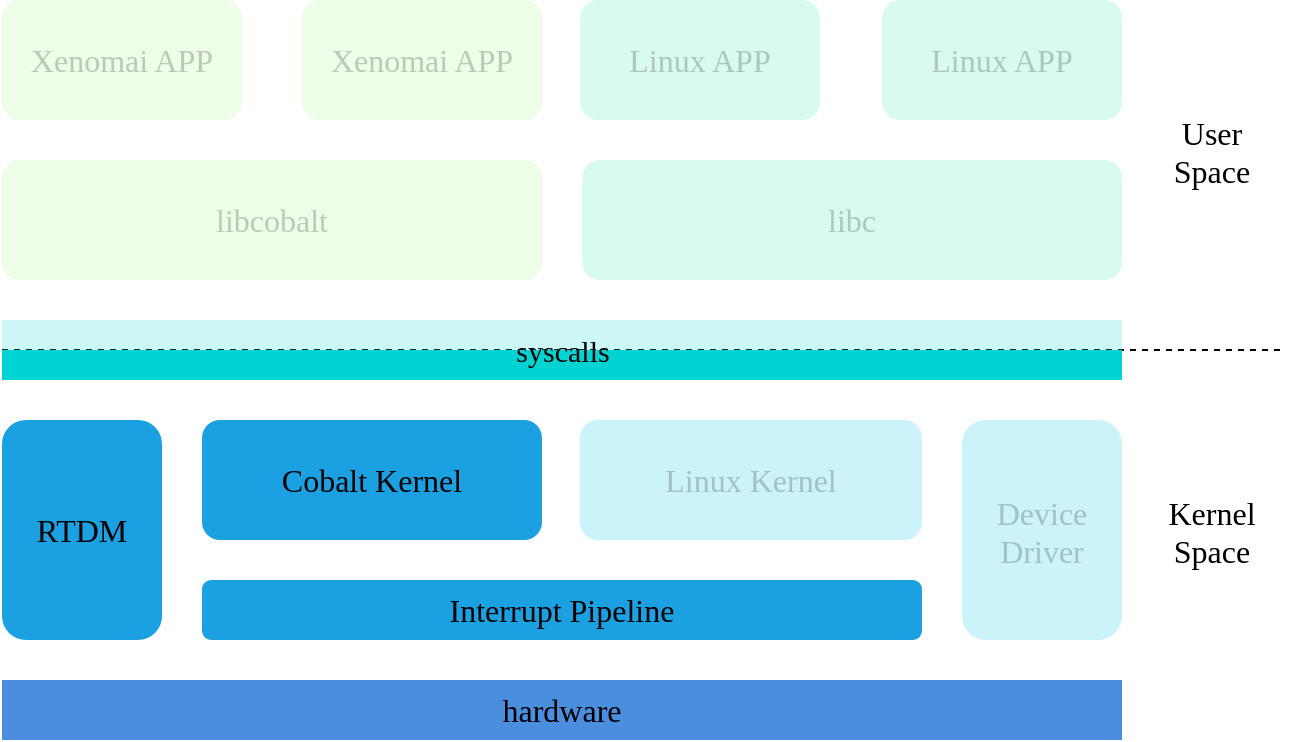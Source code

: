 <mxfile scale="1" border="0" disableSvgWarning="true" version="20.8.16" type="device"><diagram id="-jjQkb2CXfaVrQBBxeze" name="Page-1"><mxGraphModel dx="913" dy="576" grid="1" gridSize="10" guides="1" tooltips="1" connect="1" arrows="1" fold="1" page="1" pageScale="1" pageWidth="827" pageHeight="1169" math="0" shadow="0"><root><mxCell id="0"/><mxCell id="1" parent="0"/><mxCell id="10" value="" style="endArrow=none;dashed=1;html=1;fontFamily=Times New Roman;fontSize=16;fontStyle=0;fontColor=#000000;labelBackgroundColor=none;" parent="1" edge="1"><mxGeometry width="50" height="50" relative="1" as="geometry"><mxPoint x="120" y="335" as="sourcePoint"/><mxPoint x="760.32" y="335" as="targetPoint"/></mxGeometry></mxCell><mxCell id="2" value="hardware" style="rounded=0;whiteSpace=wrap;html=1;gradientColor=none;fillColor=#4B8EDD;fontSize=16;fontFamily=Times New Roman;fontStyle=0;fontColor=#000000;labelBackgroundColor=none;strokeColor=none;" parent="1" vertex="1"><mxGeometry x="120" y="500" width="560" height="30" as="geometry"/></mxCell><mxCell id="3" value="Interrupt Pipeline" style="rounded=1;whiteSpace=wrap;html=1;fontFamily=Times New Roman;fontSize=16;fillColor=#1BA1E2;gradientColor=none;fontStyle=0;strokeColor=none;fontColor=#000000;labelBackgroundColor=none;" parent="1" vertex="1"><mxGeometry x="220" y="450" width="360" height="30" as="geometry"/></mxCell><mxCell id="4" value="Cobalt Kernel" style="rounded=1;whiteSpace=wrap;html=1;fontFamily=Times New Roman;fontSize=16;fillColor=#1BA1E2;gradientColor=none;fontStyle=0;strokeColor=none;fontColor=#000000;labelBackgroundColor=none;" parent="1" vertex="1"><mxGeometry x="220" y="370" width="170" height="60" as="geometry"/></mxCell><mxCell id="5" value="Linux Kernel" style="rounded=1;whiteSpace=wrap;html=1;fontFamily=Times New Roman;fontSize=16;fillColor=#00BCE6;fontStyle=0;fontColor=#000000;strokeColor=none;labelBackgroundColor=none;opacity=20;textOpacity=20;" parent="1" vertex="1"><mxGeometry x="409" y="370" width="171" height="60" as="geometry"/></mxCell><mxCell id="7" value="RTDM" style="rounded=1;whiteSpace=wrap;html=1;fontFamily=Times New Roman;fontSize=16;fillColor=#1BA1E2;gradientColor=none;fontStyle=0;strokeColor=none;fontColor=#000000;labelBackgroundColor=none;" parent="1" vertex="1"><mxGeometry x="120" y="370" width="80" height="110" as="geometry"/></mxCell><mxCell id="8" value="Device&#10;Driver" style="text;strokeColor=none;fillColor=#00BCE6;align=center;verticalAlign=middle;spacingLeft=4;spacingRight=4;overflow=hidden;rotatable=0;points=[[0,0.5],[1,0.5]];portConstraint=eastwest;fontFamily=Times New Roman;fontSize=16;textDirection=ltr;fontStyle=0;rounded=1;fontColor=#000000;labelBackgroundColor=none;opacity=20;textOpacity=20;" parent="1" vertex="1"><mxGeometry x="600" y="370" width="80" height="110" as="geometry"/></mxCell><mxCell id="11" value="libcobalt" style="rounded=1;whiteSpace=wrap;html=1;fontFamily=Times New Roman;fontSize=16;fillColor=#A4F389;gradientColor=none;fontStyle=0;gradientDirection=radial;strokeColor=none;fontColor=#000000;labelBackgroundColor=none;opacity=20;textOpacity=20;" parent="1" vertex="1"><mxGeometry x="120" y="240" width="270" height="60" as="geometry"/></mxCell><mxCell id="13" value="libc" style="rounded=1;whiteSpace=wrap;html=1;fontFamily=Times New Roman;fontSize=16;fillColor=#3EE6AF;fontStyle=0;fontColor=#000000;strokeColor=none;labelBackgroundColor=none;opacity=20;textOpacity=20;" parent="1" vertex="1"><mxGeometry x="410" y="240" width="270" height="60" as="geometry"/></mxCell><mxCell id="14" value="Linux APP" style="rounded=1;fontFamily=Times New Roman;fontSize=16;fillColor=#3EE6AF;fontStyle=0;textDirection=ltr;html=1;whiteSpace=wrap;fontColor=#000000;strokeColor=none;labelBackgroundColor=none;opacity=20;textOpacity=20;" parent="1" vertex="1"><mxGeometry x="560" y="160" width="120" height="60" as="geometry"/></mxCell><mxCell id="15" value="Linux APP" style="rounded=1;whiteSpace=wrap;html=1;fontFamily=Times New Roman;fontSize=16;fontStyle=0;fillColor=#3EE6AF;fontColor=#000000;strokeColor=none;labelBackgroundColor=none;opacity=20;textOpacity=20;" parent="1" vertex="1"><mxGeometry x="409" y="160" width="120" height="60" as="geometry"/></mxCell><mxCell id="16" value="Xenomai APP" style="rounded=1;whiteSpace=wrap;html=1;fontFamily=Times New Roman;fontSize=16;fillColor=#A4F389;gradientColor=none;fontStyle=0;fillStyle=auto;strokeColor=none;fontColor=#000000;labelBackgroundColor=none;opacity=20;textOpacity=20;" parent="1" vertex="1"><mxGeometry x="120" y="160" width="120" height="60" as="geometry"/></mxCell><mxCell id="17" value="Xenomai APP" style="rounded=1;whiteSpace=wrap;html=1;fontFamily=Times New Roman;fontSize=16;fillColor=#A4F389;gradientColor=none;fontStyle=0;fillStyle=auto;strokeColor=none;fontColor=#000000;labelBackgroundColor=none;opacity=20;textOpacity=20;" parent="1" vertex="1"><mxGeometry x="270" y="160" width="120" height="60" as="geometry"/></mxCell><mxCell id="18" value="User&#10;Space" style="text;strokeColor=none;fillColor=none;align=center;verticalAlign=middle;spacingLeft=4;spacingRight=4;overflow=hidden;rotatable=0;points=[[0,0.5],[1,0.5]];portConstraint=eastwest;fontFamily=Times New Roman;fontSize=16;textDirection=ltr;fontStyle=0;fontColor=#000000;labelBackgroundColor=none;" parent="1" vertex="1"><mxGeometry x="690" y="210" width="70" height="50" as="geometry"/></mxCell><mxCell id="19" value="Kernel&#10;Space" style="text;strokeColor=none;fillColor=none;align=center;verticalAlign=middle;spacingLeft=4;spacingRight=4;overflow=hidden;rotatable=0;points=[[0,0.5],[1,0.5]];portConstraint=eastwest;fontFamily=Times New Roman;fontSize=16;textDirection=ltr;fontStyle=0;fontColor=#000000;labelBackgroundColor=none;" parent="1" vertex="1"><mxGeometry x="685" y="395" width="80" height="60" as="geometry"/></mxCell><mxCell id="9" value="" style="rounded=0;whiteSpace=wrap;html=1;fontFamily=Times New Roman;fontSize=16;fillColor=#00D4D3;gradientColor=none;fontStyle=0;fontColor=#000000;labelBackgroundColor=none;strokeColor=none;imageWidth=24;imageHeight=24;" parent="1" vertex="1"><mxGeometry x="120" y="335" width="560" height="15" as="geometry"/></mxCell><mxCell id="ZCvVmPdQ0evQ7Ezq9vuk-21" value="" style="rounded=0;whiteSpace=wrap;html=1;fontFamily=Times New Roman;fontSize=16;fillColor=#00D4D3;gradientColor=none;fontStyle=0;fontColor=#000000;labelBackgroundColor=none;strokeColor=none;imageWidth=24;imageHeight=24;opacity=20;" vertex="1" parent="1"><mxGeometry x="120" y="320" width="560" height="15" as="geometry"/></mxCell><mxCell id="ZCvVmPdQ0evQ7Ezq9vuk-24" value="syscalls" style="text;html=1;align=center;verticalAlign=middle;resizable=0;points=[];autosize=1;strokeColor=none;fillColor=none;fontSize=15;fontFamily=Times New Roman;fontColor=#000000;" vertex="1" parent="1"><mxGeometry x="365" y="320" width="70" height="30" as="geometry"/></mxCell></root></mxGraphModel></diagram></mxfile>
